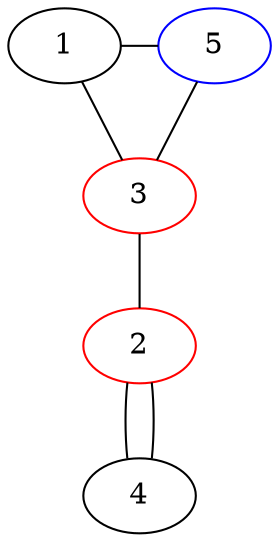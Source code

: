 graph {
  1 -- 5;
  1 -- 3;
  3 -- 2;
  2 -- 4 -- 2;
  5 -- 3;

  {
    rank="same";
    5;
    1;

  }

  2 [color="red"];
  3 [color="red"];
  5 [color="blue"];

}
